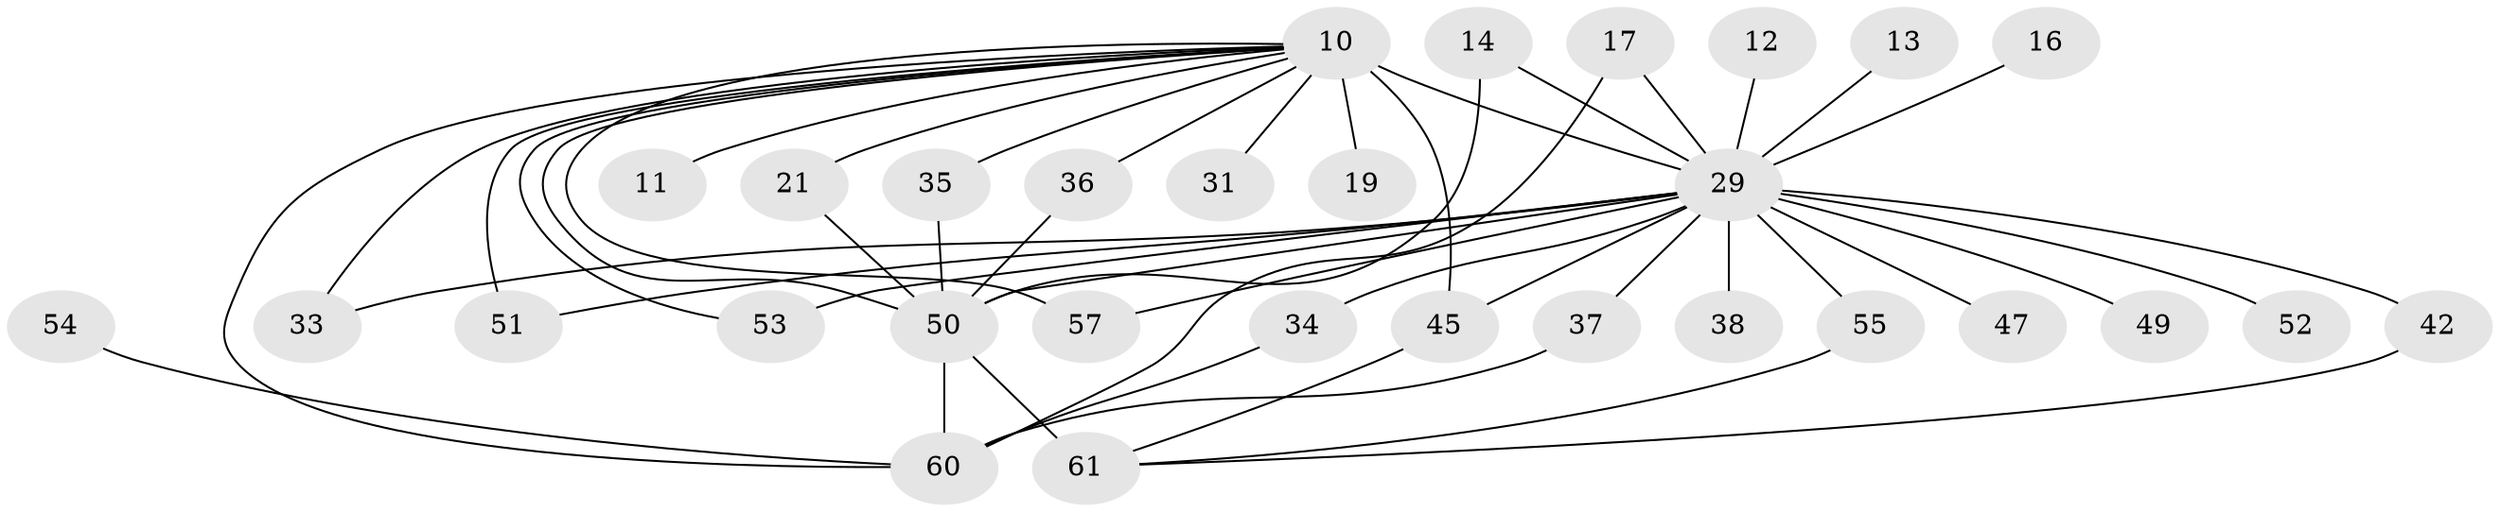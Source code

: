 // original degree distribution, {17: 0.01639344262295082, 16: 0.04918032786885246, 15: 0.04918032786885246, 21: 0.01639344262295082, 18: 0.01639344262295082, 14: 0.01639344262295082, 2: 0.5901639344262295, 6: 0.04918032786885246, 3: 0.14754098360655737, 4: 0.01639344262295082, 5: 0.03278688524590164}
// Generated by graph-tools (version 1.1) at 2025/47/03/04/25 21:47:25]
// undirected, 30 vertices, 46 edges
graph export_dot {
graph [start="1"]
  node [color=gray90,style=filled];
  10 [super="+4+7"];
  11;
  12;
  13;
  14;
  16;
  17;
  19;
  21;
  29 [super="+22+8"];
  31;
  33;
  34;
  35;
  36;
  37;
  38;
  42 [super="+41"];
  45 [super="+40+30+28"];
  47;
  49;
  50 [super="+26+9"];
  51;
  52;
  53;
  54;
  55;
  57;
  60 [super="+59+58"];
  61 [super="+32+46+39"];
  10 -- 31 [weight=2];
  10 -- 36;
  10 -- 45 [weight=5];
  10 -- 19 [weight=2];
  10 -- 51;
  10 -- 21;
  10 -- 57;
  10 -- 33;
  10 -- 35;
  10 -- 11 [weight=2];
  10 -- 53;
  10 -- 29 [weight=19];
  10 -- 60 [weight=3];
  10 -- 50 [weight=8];
  12 -- 29 [weight=2];
  13 -- 29 [weight=2];
  14 -- 29;
  14 -- 50;
  16 -- 29 [weight=2];
  17 -- 29 [weight=2];
  17 -- 60;
  21 -- 50;
  29 -- 34;
  29 -- 37;
  29 -- 38 [weight=2];
  29 -- 49 [weight=2];
  29 -- 51;
  29 -- 52 [weight=2];
  29 -- 55;
  29 -- 57;
  29 -- 33;
  29 -- 42 [weight=2];
  29 -- 47 [weight=2];
  29 -- 53;
  29 -- 45;
  29 -- 50 [weight=11];
  34 -- 60;
  35 -- 50;
  36 -- 50;
  37 -- 60;
  42 -- 61;
  45 -- 61;
  50 -- 60 [weight=7];
  50 -- 61 [weight=4];
  54 -- 60 [weight=2];
  55 -- 61;
}
